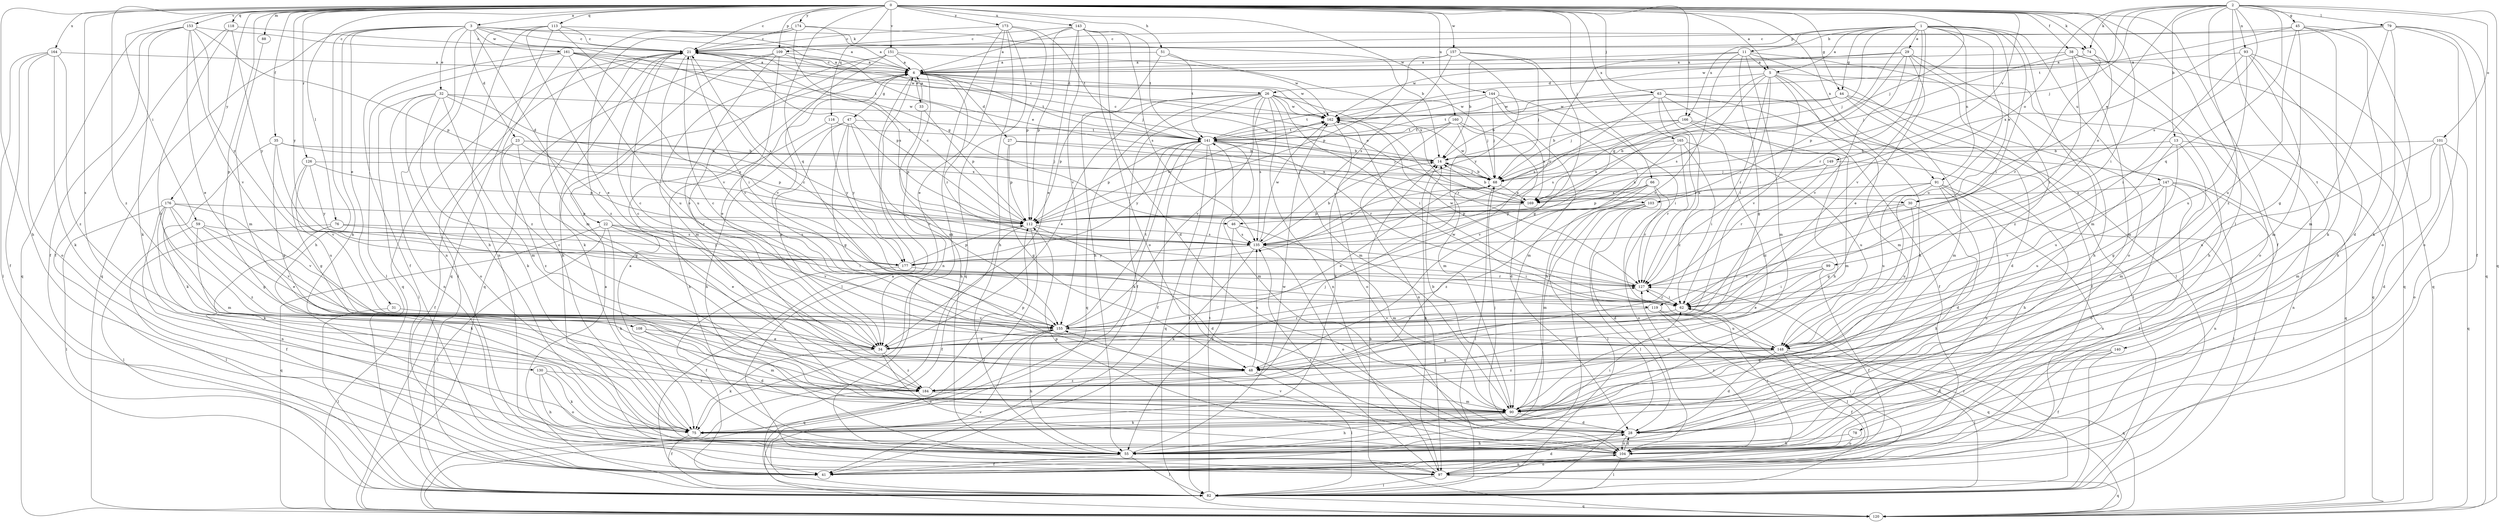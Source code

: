 strict digraph  {
0;
1;
2;
3;
5;
6;
11;
13;
14;
21;
22;
23;
26;
27;
28;
29;
30;
31;
32;
33;
34;
35;
38;
41;
44;
45;
46;
47;
48;
51;
55;
59;
62;
63;
66;
68;
74;
75;
76;
78;
79;
82;
88;
90;
91;
93;
97;
99;
101;
103;
104;
108;
109;
112;
113;
116;
118;
119;
120;
126;
127;
130;
135;
140;
141;
143;
144;
147;
148;
149;
151;
153;
155;
157;
160;
161;
162;
164;
165;
166;
169;
173;
174;
176;
177;
184;
0 -> 3  [label=a];
0 -> 5  [label=a];
0 -> 21  [label=c];
0 -> 35  [label=f];
0 -> 38  [label=f];
0 -> 41  [label=f];
0 -> 44  [label=g];
0 -> 51  [label=h];
0 -> 55  [label=h];
0 -> 59  [label=i];
0 -> 62  [label=i];
0 -> 63  [label=j];
0 -> 66  [label=j];
0 -> 68  [label=j];
0 -> 74  [label=k];
0 -> 76  [label=l];
0 -> 78  [label=l];
0 -> 88  [label=m];
0 -> 91  [label=n];
0 -> 99  [label=o];
0 -> 108  [label=p];
0 -> 109  [label=p];
0 -> 113  [label=q];
0 -> 116  [label=q];
0 -> 118  [label=q];
0 -> 119  [label=q];
0 -> 126  [label=r];
0 -> 130  [label=s];
0 -> 143  [label=u];
0 -> 144  [label=u];
0 -> 149  [label=v];
0 -> 151  [label=v];
0 -> 153  [label=v];
0 -> 157  [label=w];
0 -> 160  [label=w];
0 -> 164  [label=x];
0 -> 165  [label=x];
0 -> 166  [label=x];
0 -> 173  [label=y];
0 -> 174  [label=y];
0 -> 176  [label=y];
0 -> 177  [label=y];
0 -> 184  [label=z];
1 -> 5  [label=a];
1 -> 11  [label=b];
1 -> 29  [label=e];
1 -> 30  [label=e];
1 -> 44  [label=g];
1 -> 62  [label=i];
1 -> 68  [label=j];
1 -> 90  [label=m];
1 -> 91  [label=n];
1 -> 109  [label=p];
1 -> 127  [label=r];
1 -> 147  [label=u];
1 -> 148  [label=u];
1 -> 155  [label=v];
1 -> 166  [label=x];
1 -> 169  [label=x];
2 -> 13  [label=b];
2 -> 30  [label=e];
2 -> 45  [label=g];
2 -> 68  [label=j];
2 -> 74  [label=k];
2 -> 79  [label=l];
2 -> 93  [label=n];
2 -> 101  [label=o];
2 -> 103  [label=o];
2 -> 119  [label=q];
2 -> 120  [label=q];
2 -> 135  [label=s];
2 -> 140  [label=t];
2 -> 141  [label=t];
2 -> 184  [label=z];
3 -> 21  [label=c];
3 -> 22  [label=d];
3 -> 23  [label=d];
3 -> 30  [label=e];
3 -> 31  [label=e];
3 -> 32  [label=e];
3 -> 46  [label=g];
3 -> 55  [label=h];
3 -> 74  [label=k];
3 -> 75  [label=k];
3 -> 97  [label=n];
3 -> 120  [label=q];
3 -> 161  [label=w];
5 -> 26  [label=d];
5 -> 46  [label=g];
5 -> 62  [label=i];
5 -> 75  [label=k];
5 -> 90  [label=m];
5 -> 120  [label=q];
5 -> 127  [label=r];
5 -> 135  [label=s];
5 -> 155  [label=v];
6 -> 21  [label=c];
6 -> 26  [label=d];
6 -> 27  [label=d];
6 -> 33  [label=e];
6 -> 34  [label=e];
6 -> 47  [label=g];
6 -> 82  [label=l];
6 -> 103  [label=o];
6 -> 127  [label=r];
6 -> 141  [label=t];
6 -> 162  [label=w];
11 -> 5  [label=a];
11 -> 14  [label=b];
11 -> 48  [label=g];
11 -> 82  [label=l];
11 -> 90  [label=m];
11 -> 104  [label=o];
11 -> 155  [label=v];
11 -> 177  [label=y];
13 -> 14  [label=b];
13 -> 48  [label=g];
13 -> 90  [label=m];
13 -> 97  [label=n];
13 -> 148  [label=u];
14 -> 21  [label=c];
14 -> 68  [label=j];
21 -> 6  [label=a];
21 -> 55  [label=h];
21 -> 62  [label=i];
21 -> 82  [label=l];
21 -> 112  [label=p];
21 -> 120  [label=q];
21 -> 148  [label=u];
22 -> 34  [label=e];
22 -> 62  [label=i];
22 -> 75  [label=k];
22 -> 82  [label=l];
22 -> 120  [label=q];
22 -> 135  [label=s];
22 -> 155  [label=v];
23 -> 14  [label=b];
23 -> 41  [label=f];
23 -> 48  [label=g];
23 -> 112  [label=p];
23 -> 169  [label=x];
23 -> 184  [label=z];
26 -> 34  [label=e];
26 -> 41  [label=f];
26 -> 62  [label=i];
26 -> 68  [label=j];
26 -> 90  [label=m];
26 -> 97  [label=n];
26 -> 112  [label=p];
26 -> 120  [label=q];
26 -> 127  [label=r];
26 -> 135  [label=s];
26 -> 155  [label=v];
26 -> 162  [label=w];
27 -> 14  [label=b];
27 -> 48  [label=g];
27 -> 112  [label=p];
27 -> 169  [label=x];
28 -> 55  [label=h];
28 -> 68  [label=j];
28 -> 104  [label=o];
29 -> 6  [label=a];
29 -> 34  [label=e];
29 -> 55  [label=h];
29 -> 112  [label=p];
29 -> 155  [label=v];
29 -> 162  [label=w];
29 -> 184  [label=z];
30 -> 55  [label=h];
30 -> 62  [label=i];
30 -> 112  [label=p];
30 -> 148  [label=u];
31 -> 82  [label=l];
31 -> 155  [label=v];
32 -> 75  [label=k];
32 -> 82  [label=l];
32 -> 90  [label=m];
32 -> 97  [label=n];
32 -> 104  [label=o];
32 -> 127  [label=r];
32 -> 135  [label=s];
32 -> 162  [label=w];
33 -> 6  [label=a];
33 -> 55  [label=h];
33 -> 112  [label=p];
34 -> 21  [label=c];
34 -> 75  [label=k];
34 -> 104  [label=o];
34 -> 127  [label=r];
34 -> 184  [label=z];
35 -> 14  [label=b];
35 -> 48  [label=g];
35 -> 68  [label=j];
35 -> 75  [label=k];
35 -> 155  [label=v];
38 -> 6  [label=a];
38 -> 55  [label=h];
38 -> 62  [label=i];
38 -> 68  [label=j];
38 -> 90  [label=m];
38 -> 120  [label=q];
44 -> 28  [label=d];
44 -> 41  [label=f];
44 -> 68  [label=j];
44 -> 90  [label=m];
44 -> 141  [label=t];
44 -> 162  [label=w];
45 -> 21  [label=c];
45 -> 28  [label=d];
45 -> 48  [label=g];
45 -> 75  [label=k];
45 -> 104  [label=o];
45 -> 148  [label=u];
45 -> 162  [label=w];
46 -> 55  [label=h];
46 -> 90  [label=m];
46 -> 135  [label=s];
47 -> 34  [label=e];
47 -> 48  [label=g];
47 -> 55  [label=h];
47 -> 112  [label=p];
47 -> 141  [label=t];
47 -> 155  [label=v];
47 -> 177  [label=y];
48 -> 21  [label=c];
48 -> 82  [label=l];
48 -> 135  [label=s];
48 -> 184  [label=z];
51 -> 6  [label=a];
51 -> 55  [label=h];
51 -> 141  [label=t];
51 -> 169  [label=x];
55 -> 6  [label=a];
55 -> 41  [label=f];
55 -> 82  [label=l];
55 -> 162  [label=w];
59 -> 34  [label=e];
59 -> 75  [label=k];
59 -> 82  [label=l];
59 -> 135  [label=s];
59 -> 155  [label=v];
62 -> 21  [label=c];
62 -> 127  [label=r];
62 -> 155  [label=v];
63 -> 14  [label=b];
63 -> 41  [label=f];
63 -> 55  [label=h];
63 -> 82  [label=l];
63 -> 127  [label=r];
63 -> 135  [label=s];
63 -> 162  [label=w];
63 -> 184  [label=z];
66 -> 82  [label=l];
66 -> 104  [label=o];
66 -> 112  [label=p];
66 -> 127  [label=r];
66 -> 169  [label=x];
66 -> 184  [label=z];
68 -> 14  [label=b];
68 -> 34  [label=e];
68 -> 82  [label=l];
68 -> 135  [label=s];
68 -> 162  [label=w];
68 -> 169  [label=x];
74 -> 6  [label=a];
74 -> 104  [label=o];
74 -> 127  [label=r];
75 -> 21  [label=c];
75 -> 41  [label=f];
75 -> 62  [label=i];
76 -> 41  [label=f];
76 -> 82  [label=l];
76 -> 135  [label=s];
76 -> 177  [label=y];
78 -> 55  [label=h];
78 -> 104  [label=o];
79 -> 21  [label=c];
79 -> 41  [label=f];
79 -> 75  [label=k];
79 -> 90  [label=m];
79 -> 104  [label=o];
79 -> 120  [label=q];
79 -> 169  [label=x];
82 -> 6  [label=a];
82 -> 120  [label=q];
82 -> 127  [label=r];
82 -> 141  [label=t];
82 -> 155  [label=v];
88 -> 90  [label=m];
90 -> 14  [label=b];
90 -> 28  [label=d];
90 -> 55  [label=h];
90 -> 75  [label=k];
91 -> 28  [label=d];
91 -> 48  [label=g];
91 -> 82  [label=l];
91 -> 97  [label=n];
91 -> 104  [label=o];
91 -> 148  [label=u];
91 -> 169  [label=x];
93 -> 6  [label=a];
93 -> 55  [label=h];
93 -> 62  [label=i];
93 -> 90  [label=m];
93 -> 120  [label=q];
93 -> 148  [label=u];
97 -> 6  [label=a];
97 -> 14  [label=b];
97 -> 28  [label=d];
97 -> 62  [label=i];
97 -> 82  [label=l];
97 -> 104  [label=o];
97 -> 120  [label=q];
97 -> 135  [label=s];
99 -> 34  [label=e];
99 -> 41  [label=f];
99 -> 62  [label=i];
99 -> 127  [label=r];
101 -> 14  [label=b];
101 -> 28  [label=d];
101 -> 90  [label=m];
101 -> 104  [label=o];
101 -> 120  [label=q];
101 -> 148  [label=u];
103 -> 28  [label=d];
103 -> 41  [label=f];
103 -> 82  [label=l];
103 -> 90  [label=m];
103 -> 112  [label=p];
104 -> 28  [label=d];
104 -> 62  [label=i];
104 -> 82  [label=l];
104 -> 97  [label=n];
104 -> 112  [label=p];
104 -> 127  [label=r];
104 -> 155  [label=v];
108 -> 28  [label=d];
108 -> 34  [label=e];
108 -> 90  [label=m];
109 -> 6  [label=a];
109 -> 34  [label=e];
109 -> 68  [label=j];
109 -> 75  [label=k];
109 -> 120  [label=q];
109 -> 155  [label=v];
112 -> 21  [label=c];
112 -> 28  [label=d];
112 -> 41  [label=f];
112 -> 82  [label=l];
112 -> 135  [label=s];
112 -> 162  [label=w];
113 -> 6  [label=a];
113 -> 21  [label=c];
113 -> 34  [label=e];
113 -> 55  [label=h];
113 -> 97  [label=n];
113 -> 120  [label=q];
113 -> 155  [label=v];
116 -> 55  [label=h];
116 -> 141  [label=t];
116 -> 177  [label=y];
118 -> 21  [label=c];
118 -> 41  [label=f];
118 -> 177  [label=y];
118 -> 184  [label=z];
119 -> 82  [label=l];
119 -> 120  [label=q];
119 -> 148  [label=u];
119 -> 155  [label=v];
120 -> 14  [label=b];
126 -> 48  [label=g];
126 -> 68  [label=j];
126 -> 112  [label=p];
126 -> 148  [label=u];
126 -> 177  [label=y];
127 -> 62  [label=i];
127 -> 162  [label=w];
130 -> 55  [label=h];
130 -> 75  [label=k];
130 -> 104  [label=o];
130 -> 184  [label=z];
135 -> 14  [label=b];
135 -> 62  [label=i];
135 -> 75  [label=k];
135 -> 104  [label=o];
135 -> 162  [label=w];
135 -> 177  [label=y];
140 -> 28  [label=d];
140 -> 41  [label=f];
140 -> 48  [label=g];
140 -> 82  [label=l];
141 -> 14  [label=b];
141 -> 41  [label=f];
141 -> 68  [label=j];
141 -> 75  [label=k];
141 -> 82  [label=l];
141 -> 90  [label=m];
141 -> 112  [label=p];
141 -> 120  [label=q];
141 -> 127  [label=r];
141 -> 162  [label=w];
141 -> 177  [label=y];
143 -> 6  [label=a];
143 -> 21  [label=c];
143 -> 28  [label=d];
143 -> 34  [label=e];
143 -> 104  [label=o];
143 -> 112  [label=p];
143 -> 135  [label=s];
143 -> 141  [label=t];
143 -> 155  [label=v];
144 -> 55  [label=h];
144 -> 62  [label=i];
144 -> 68  [label=j];
144 -> 90  [label=m];
144 -> 141  [label=t];
144 -> 162  [label=w];
147 -> 41  [label=f];
147 -> 82  [label=l];
147 -> 97  [label=n];
147 -> 104  [label=o];
147 -> 148  [label=u];
147 -> 155  [label=v];
147 -> 169  [label=x];
148 -> 21  [label=c];
148 -> 28  [label=d];
148 -> 41  [label=f];
148 -> 48  [label=g];
148 -> 82  [label=l];
148 -> 120  [label=q];
148 -> 162  [label=w];
148 -> 184  [label=z];
149 -> 55  [label=h];
149 -> 68  [label=j];
149 -> 127  [label=r];
149 -> 169  [label=x];
151 -> 6  [label=a];
151 -> 90  [label=m];
151 -> 97  [label=n];
151 -> 155  [label=v];
151 -> 162  [label=w];
151 -> 184  [label=z];
153 -> 21  [label=c];
153 -> 34  [label=e];
153 -> 41  [label=f];
153 -> 75  [label=k];
153 -> 112  [label=p];
153 -> 120  [label=q];
153 -> 155  [label=v];
153 -> 177  [label=y];
155 -> 34  [label=e];
155 -> 55  [label=h];
155 -> 120  [label=q];
155 -> 141  [label=t];
155 -> 148  [label=u];
157 -> 6  [label=a];
157 -> 48  [label=g];
157 -> 68  [label=j];
157 -> 112  [label=p];
157 -> 135  [label=s];
157 -> 177  [label=y];
160 -> 28  [label=d];
160 -> 75  [label=k];
160 -> 90  [label=m];
160 -> 97  [label=n];
160 -> 141  [label=t];
160 -> 169  [label=x];
161 -> 6  [label=a];
161 -> 41  [label=f];
161 -> 82  [label=l];
161 -> 135  [label=s];
161 -> 141  [label=t];
161 -> 148  [label=u];
161 -> 162  [label=w];
161 -> 184  [label=z];
162 -> 21  [label=c];
162 -> 104  [label=o];
162 -> 141  [label=t];
164 -> 6  [label=a];
164 -> 41  [label=f];
164 -> 75  [label=k];
164 -> 82  [label=l];
164 -> 104  [label=o];
164 -> 184  [label=z];
165 -> 14  [label=b];
165 -> 62  [label=i];
165 -> 127  [label=r];
165 -> 148  [label=u];
165 -> 155  [label=v];
165 -> 169  [label=x];
166 -> 14  [label=b];
166 -> 90  [label=m];
166 -> 120  [label=q];
166 -> 135  [label=s];
166 -> 141  [label=t];
166 -> 184  [label=z];
169 -> 14  [label=b];
169 -> 112  [label=p];
173 -> 21  [label=c];
173 -> 34  [label=e];
173 -> 55  [label=h];
173 -> 75  [label=k];
173 -> 112  [label=p];
173 -> 120  [label=q];
173 -> 141  [label=t];
174 -> 6  [label=a];
174 -> 14  [label=b];
174 -> 21  [label=c];
174 -> 90  [label=m];
174 -> 135  [label=s];
174 -> 184  [label=z];
176 -> 48  [label=g];
176 -> 75  [label=k];
176 -> 82  [label=l];
176 -> 90  [label=m];
176 -> 97  [label=n];
176 -> 112  [label=p];
176 -> 155  [label=v];
176 -> 184  [label=z];
177 -> 41  [label=f];
177 -> 112  [label=p];
177 -> 127  [label=r];
184 -> 68  [label=j];
184 -> 90  [label=m];
184 -> 112  [label=p];
}
